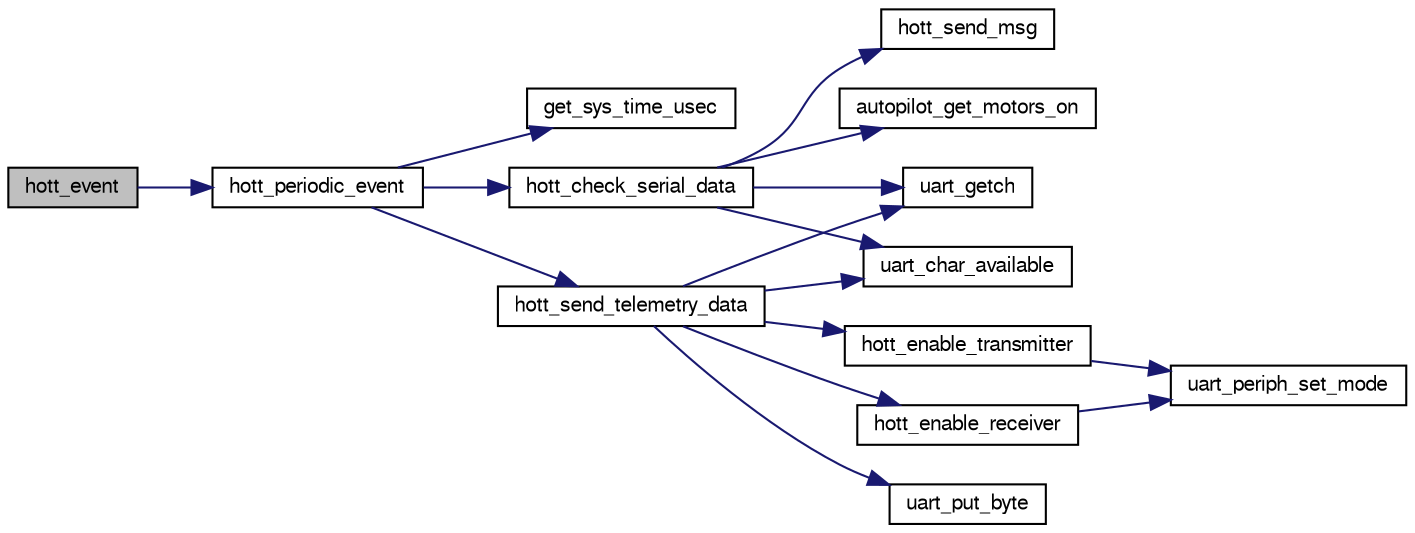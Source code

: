digraph "hott_event"
{
  edge [fontname="FreeSans",fontsize="10",labelfontname="FreeSans",labelfontsize="10"];
  node [fontname="FreeSans",fontsize="10",shape=record];
  rankdir="LR";
  Node1 [label="hott_event",height=0.2,width=0.4,color="black", fillcolor="grey75", style="filled", fontcolor="black"];
  Node1 -> Node2 [color="midnightblue",fontsize="10",style="solid",fontname="FreeSans"];
  Node2 [label="hott_periodic_event",height=0.2,width=0.4,color="black", fillcolor="white", style="filled",URL="$hott_2hott_8c.html#a64d986dbd4a6b7fa67a60cf0f237d31c"];
  Node2 -> Node3 [color="midnightblue",fontsize="10",style="solid",fontname="FreeSans"];
  Node3 [label="get_sys_time_usec",height=0.2,width=0.4,color="black", fillcolor="white", style="filled",URL="$chibios_2mcu__periph_2sys__time__arch_8c.html#a7ddfef1f78a56c6b4c4c536b5d670bfb",tooltip="Get the time in microseconds since startup. "];
  Node2 -> Node4 [color="midnightblue",fontsize="10",style="solid",fontname="FreeSans"];
  Node4 [label="hott_check_serial_data",height=0.2,width=0.4,color="black", fillcolor="white", style="filled",URL="$hott_2hott_8c.html#ad9ba717e808b0a9d9eabf747ba7abddb"];
  Node4 -> Node5 [color="midnightblue",fontsize="10",style="solid",fontname="FreeSans"];
  Node5 [label="autopilot_get_motors_on",height=0.2,width=0.4,color="black", fillcolor="white", style="filled",URL="$autopilot_8c.html#a6b52f0f9cd2cbf420a77029513ea6f35",tooltip="get motors status "];
  Node4 -> Node6 [color="midnightblue",fontsize="10",style="solid",fontname="FreeSans"];
  Node6 [label="hott_send_msg",height=0.2,width=0.4,color="black", fillcolor="white", style="filled",URL="$hott_2hott_8c.html#a441ab92edbdedc2a788cf13e7fa9ca09"];
  Node4 -> Node7 [color="midnightblue",fontsize="10",style="solid",fontname="FreeSans"];
  Node7 [label="uart_char_available",height=0.2,width=0.4,color="black", fillcolor="white", style="filled",URL="$linux_2mcu__periph_2uart__arch_8c.html#a663f41657d0ad8e115fc7709b071d749",tooltip="Check UART for available chars in receive buffer. "];
  Node4 -> Node8 [color="midnightblue",fontsize="10",style="solid",fontname="FreeSans"];
  Node8 [label="uart_getch",height=0.2,width=0.4,color="black", fillcolor="white", style="filled",URL="$chibios_2mcu__periph_2uart__arch_8c.html#adb9a60ec94a31a08e6454ccf64f24039"];
  Node2 -> Node9 [color="midnightblue",fontsize="10",style="solid",fontname="FreeSans"];
  Node9 [label="hott_send_telemetry_data",height=0.2,width=0.4,color="black", fillcolor="white", style="filled",URL="$hott_2hott_8c.html#a2dab589532cc67049d57fa67684616c8"];
  Node9 -> Node10 [color="midnightblue",fontsize="10",style="solid",fontname="FreeSans"];
  Node10 [label="hott_enable_receiver",height=0.2,width=0.4,color="black", fillcolor="white", style="filled",URL="$hott_2hott_8c.html#a294b9a63370b058e7fbf22d6b9432553"];
  Node10 -> Node11 [color="midnightblue",fontsize="10",style="solid",fontname="FreeSans"];
  Node11 [label="uart_periph_set_mode",height=0.2,width=0.4,color="black", fillcolor="white", style="filled",URL="$chibios_2mcu__periph_2uart__arch_8c.html#a39c8427d611bb45f1d3ba4e5ecc6654e",tooltip="Set mode (not necessary, or can be set by SerialConfig) "];
  Node9 -> Node12 [color="midnightblue",fontsize="10",style="solid",fontname="FreeSans"];
  Node12 [label="hott_enable_transmitter",height=0.2,width=0.4,color="black", fillcolor="white", style="filled",URL="$hott_2hott_8c.html#a4c59fc8220700c7af17e48e3d40d4a38"];
  Node12 -> Node11 [color="midnightblue",fontsize="10",style="solid",fontname="FreeSans"];
  Node9 -> Node7 [color="midnightblue",fontsize="10",style="solid",fontname="FreeSans"];
  Node9 -> Node8 [color="midnightblue",fontsize="10",style="solid",fontname="FreeSans"];
  Node9 -> Node13 [color="midnightblue",fontsize="10",style="solid",fontname="FreeSans"];
  Node13 [label="uart_put_byte",height=0.2,width=0.4,color="black", fillcolor="white", style="filled",URL="$chibios_2mcu__periph_2uart__arch_8c.html#a47d332312effc31e88e688471daf02a5",tooltip="Uart transmit implementation. "];
}
